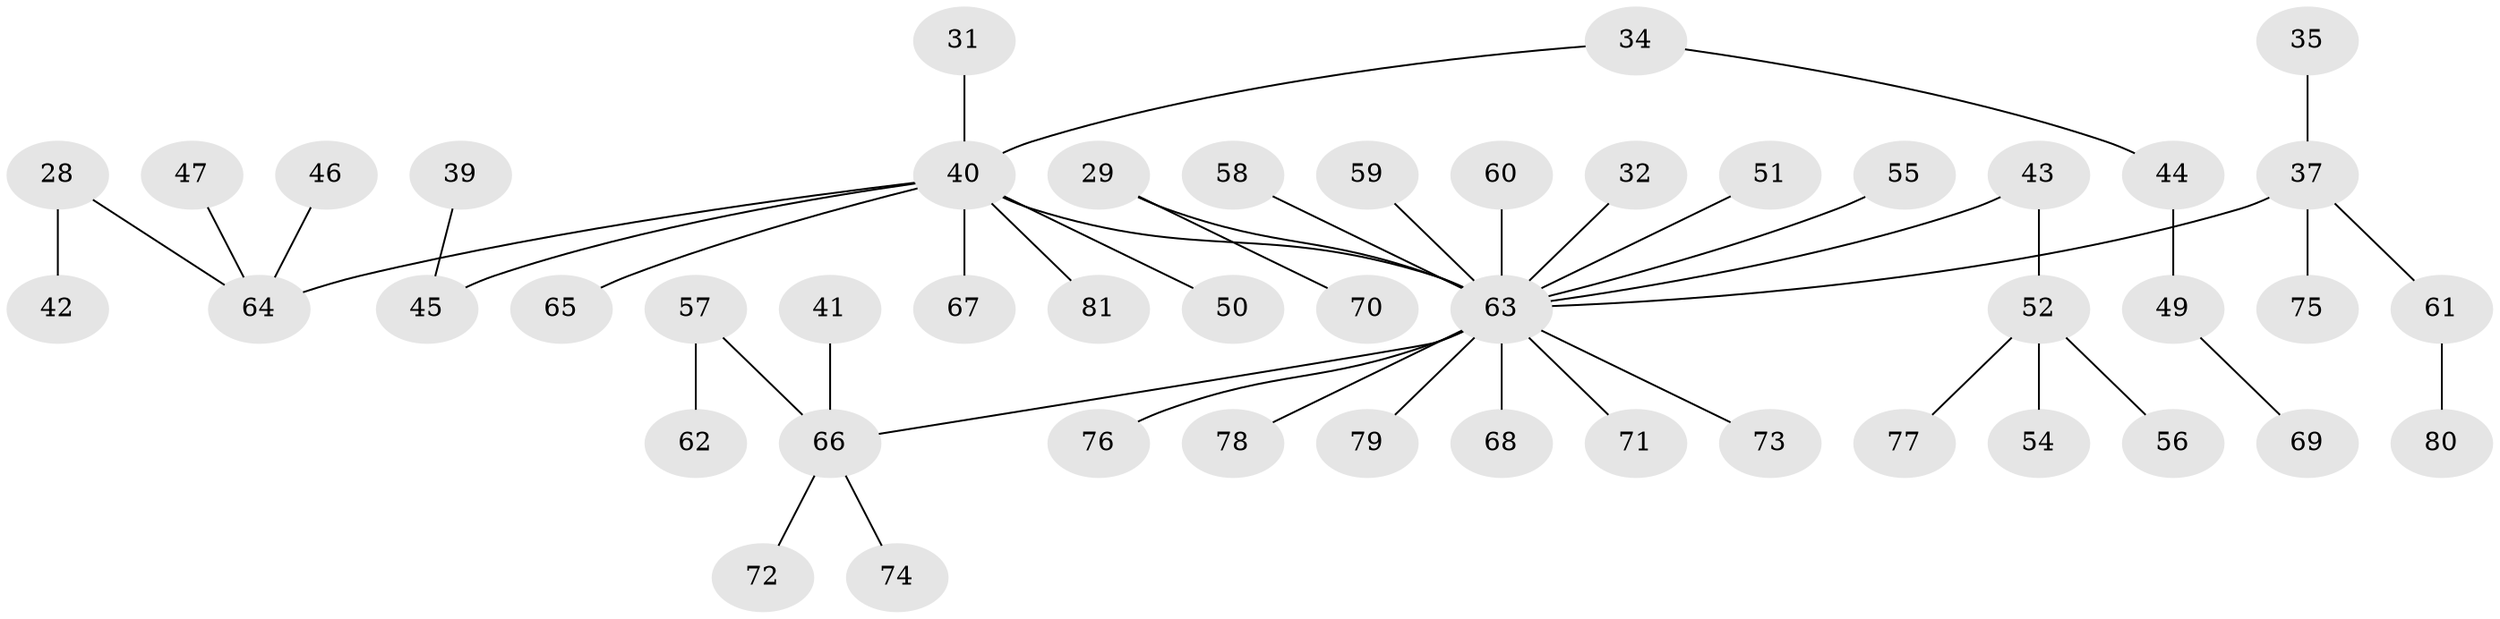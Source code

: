// original degree distribution, {9: 0.012345679012345678, 1: 0.5679012345679012, 5: 0.04938271604938271, 4: 0.037037037037037035, 2: 0.19753086419753085, 6: 0.012345679012345678, 3: 0.1111111111111111, 8: 0.012345679012345678}
// Generated by graph-tools (version 1.1) at 2025/56/03/04/25 21:56:56]
// undirected, 48 vertices, 47 edges
graph export_dot {
graph [start="1"]
  node [color=gray90,style=filled];
  28;
  29;
  31;
  32;
  34 [super="+18"];
  35;
  37 [super="+3+24+6+12+30"];
  39;
  40 [super="+33"];
  41 [super="+26"];
  42;
  43;
  44;
  45 [super="+25"];
  46;
  47;
  49;
  50;
  51;
  52;
  54;
  55;
  56;
  57;
  58;
  59;
  60;
  61;
  62;
  63 [super="+53+36+27"];
  64 [super="+19"];
  65;
  66 [super="+14+48"];
  67;
  68;
  69;
  70;
  71;
  72;
  73;
  74;
  75;
  76;
  77;
  78;
  79;
  80;
  81;
  28 -- 42;
  28 -- 64;
  29 -- 70;
  29 -- 63;
  31 -- 40;
  32 -- 63;
  34 -- 44;
  34 -- 40;
  35 -- 37;
  37 -- 75;
  37 -- 61;
  37 -- 63;
  39 -- 45;
  40 -- 67;
  40 -- 64;
  40 -- 65;
  40 -- 45;
  40 -- 81;
  40 -- 50;
  40 -- 63;
  41 -- 66;
  43 -- 52;
  43 -- 63;
  44 -- 49;
  46 -- 64;
  47 -- 64;
  49 -- 69;
  51 -- 63;
  52 -- 54;
  52 -- 56;
  52 -- 77;
  55 -- 63;
  57 -- 62;
  57 -- 66;
  58 -- 63;
  59 -- 63;
  60 -- 63;
  61 -- 80;
  63 -- 79;
  63 -- 78;
  63 -- 66;
  63 -- 68;
  63 -- 71;
  63 -- 73;
  63 -- 76;
  66 -- 72;
  66 -- 74;
}
